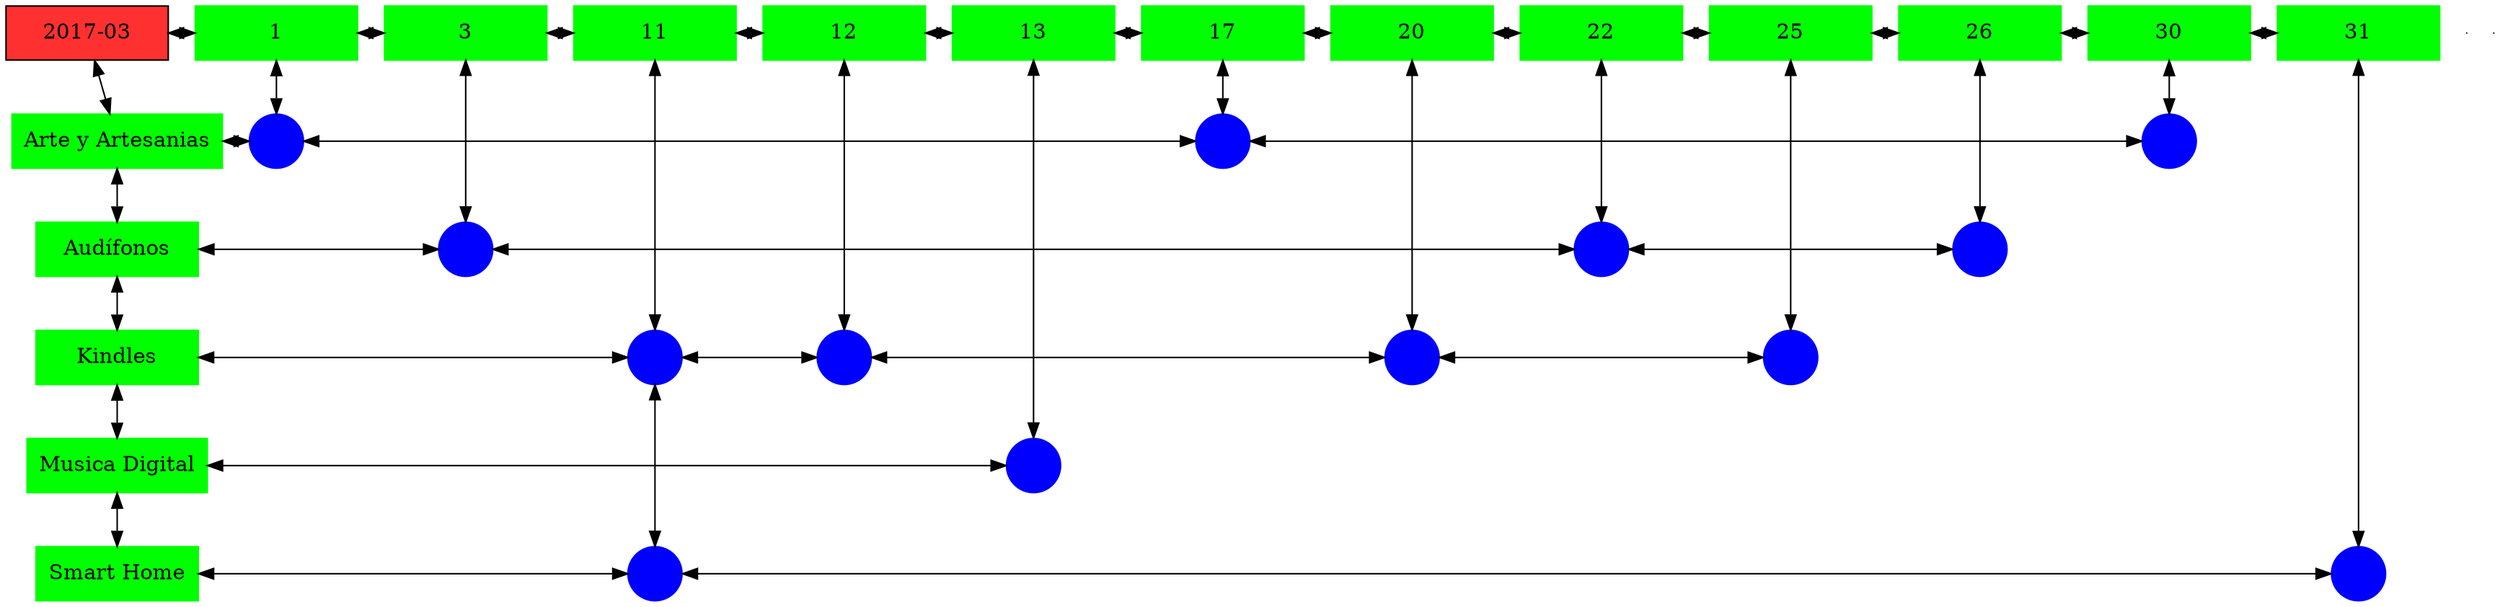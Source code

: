 digraph G{
node[shape="box"];
nodeMt[ label = "2017-03", width = 1.5, style = filled, fillcolor = firebrick1, group = 1 ];
e0[ shape = point, width = 0 ];
e1[ shape = point, width = 0 ];
node0xc00217a230[label="1",color=green,style =filled,width = 1.5 group=1];
nodeMt->node0xc00217a230[dir="both"];
{rank=same;nodeMt;node0xc00217a230;}
node0xc0021378b0[label="3",color=green,style =filled,width = 1.5 group=3];
node0xc00217a230->node0xc0021378b0[dir="both"];
{rank=same;node0xc00217a230;node0xc0021378b0;}
node0xc001f79770[label="11",color=green,style =filled,width = 1.5 group=11];
node0xc0021378b0->node0xc001f79770[dir="both"];
{rank=same;node0xc0021378b0;node0xc001f79770;}
node0xc001f66e60[label="12",color=green,style =filled,width = 1.5 group=12];
node0xc001f79770->node0xc001f66e60[dir="both"];
{rank=same;node0xc001f79770;node0xc001f66e60;}
node0xc001fdee60[label="13",color=green,style =filled,width = 1.5 group=13];
node0xc001f66e60->node0xc001fdee60[dir="both"];
{rank=same;node0xc001f66e60;node0xc001fdee60;}
node0xc001e97130[label="17",color=green,style =filled,width = 1.5 group=17];
node0xc001fdee60->node0xc001e97130[dir="both"];
{rank=same;node0xc001fdee60;node0xc001e97130;}
node0xc0022bc6e0[label="20",color=green,style =filled,width = 1.5 group=20];
node0xc001e97130->node0xc0022bc6e0[dir="both"];
{rank=same;node0xc001e97130;node0xc0022bc6e0;}
node0xc0020d50e0[label="22",color=green,style =filled,width = 1.5 group=22];
node0xc0022bc6e0->node0xc0020d50e0[dir="both"];
{rank=same;node0xc0022bc6e0;node0xc0020d50e0;}
node0xc0022f65f0[label="25",color=green,style =filled,width = 1.5 group=25];
node0xc0020d50e0->node0xc0022f65f0[dir="both"];
{rank=same;node0xc0020d50e0;node0xc0022f65f0;}
node0xc002223400[label="26",color=green,style =filled,width = 1.5 group=26];
node0xc0022f65f0->node0xc002223400[dir="both"];
{rank=same;node0xc0022f65f0;node0xc002223400;}
node0xc001f3f8b0[label="30",color=green,style =filled,width = 1.5 group=30];
node0xc002223400->node0xc001f3f8b0[dir="both"];
{rank=same;node0xc002223400;node0xc001f3f8b0;}
node0xc001ecadc0[label="31",color=green,style =filled,width = 1.5 group=31];
node0xc001f3f8b0->node0xc001ecadc0[dir="both"];
{rank=same;node0xc001f3f8b0;node0xc001ecadc0;}
node0xc001e970e0[label="Arte y Artesanias",color=green,style =filled width = 1.5 group=1];
node0xc00216da80[label="",color=blue,style =filled, width = 0.5 group=1 shape=circle];
node0xc001e970e0->node0xc00216da80[dir="both"];
{rank=same;node0xc001e970e0;node0xc00216da80;}
node0xc001e8b880[label="",color=blue,style =filled, width = 0.5 group=17 shape=circle];
node0xc00216da80->node0xc001e8b880[dir="both"];
{rank=same;node0xc001e8b880;node0xc00216da80;}
node0xc001f40980[label="",color=blue,style =filled, width = 0.5 group=30 shape=circle];
node0xc001e8b880->node0xc001f40980[dir="both"];
{rank=same;node0xc001f40980;node0xc001e8b880;}
node0xc0020d5090[label="Audífonos",color=green,style =filled width = 1.5 group=1];
node0xc00213e700[label="",color=blue,style =filled, width = 0.5 group=3 shape=circle];
node0xc0020d5090->node0xc00213e700[dir="both"];
{rank=same;node0xc0020d5090;node0xc00213e700;}
node0xc0020d8c00[label="",color=blue,style =filled, width = 0.5 group=22 shape=circle];
node0xc00213e700->node0xc0020d8c00[dir="both"];
{rank=same;node0xc0020d8c00;node0xc00213e700;}
node0xc002232480[label="",color=blue,style =filled, width = 0.5 group=26 shape=circle];
node0xc0020d8c00->node0xc002232480[dir="both"];
{rank=same;node0xc002232480;node0xc0020d8c00;}
node0xc001f66e10[label="Kindles",color=green,style =filled width = 1.5 group=1];
node0xc0022c7a80[label="",color=blue,style =filled, width = 0.5 group=11 shape=circle];
node0xc001f66e10->node0xc0022c7a80[dir="both"];
{rank=same;node0xc001f66e10;node0xc0022c7a80;}
node0xc002270500[label="",color=blue,style =filled, width = 0.5 group=12 shape=circle];
node0xc0022c7a80->node0xc002270500[dir="both"];
{rank=same;node0xc002270500;node0xc0022c7a80;}
node0xc0022b1800[label="",color=blue,style =filled, width = 0.5 group=20 shape=circle];
node0xc002270500->node0xc0022b1800[dir="both"];
{rank=same;node0xc0022b1800;node0xc002270500;}
node0xc0022f0d00[label="",color=blue,style =filled, width = 0.5 group=25 shape=circle];
node0xc0022b1800->node0xc0022f0d00[dir="both"];
{rank=same;node0xc0022f0d00;node0xc0022b1800;}
node0xc001fdee10[label="Musica Digital",color=green,style =filled width = 1.5 group=1];
node0xc001fdcc00[label="",color=blue,style =filled, width = 0.5 group=13 shape=circle];
node0xc001fdee10->node0xc001fdcc00[dir="both"];
{rank=same;node0xc001fdee10;node0xc001fdcc00;}
node0xc001ecad70[label="Smart Home",color=green,style =filled width = 1.5 group=1];
node0xc001f71980[label="",color=blue,style =filled, width = 0.5 group=11 shape=circle];
node0xc001ecad70->node0xc001f71980[dir="both"];
{rank=same;node0xc001ecad70;node0xc001f71980;}
node0xc001ed2280[label="",color=blue,style =filled, width = 0.5 group=31 shape=circle];
node0xc001f71980->node0xc001ed2280[dir="both"];
{rank=same;node0xc001ed2280;node0xc001f71980;}
node0xc00217a230->node0xc00216da80[dir="both"];
node0xc0021378b0->node0xc00213e700[dir="both"];
node0xc001f79770->node0xc0022c7a80[dir="both"];
node0xc0022c7a80->node0xc001f71980[dir="both"];
node0xc001f66e60->node0xc002270500[dir="both"];
node0xc001fdee60->node0xc001fdcc00[dir="both"];
node0xc001e97130->node0xc001e8b880[dir="both"];
node0xc0022bc6e0->node0xc0022b1800[dir="both"];
node0xc0020d50e0->node0xc0020d8c00[dir="both"];
node0xc0022f65f0->node0xc0022f0d00[dir="both"];
node0xc002223400->node0xc002232480[dir="both"];
node0xc001f3f8b0->node0xc001f40980[dir="both"];
node0xc001ecadc0->node0xc001ed2280[dir="both"];
nodeMt->node0xc001e970e0[dir="both"];
node0xc001e970e0->node0xc0020d5090[dir="both"];
node0xc0020d5090->node0xc001f66e10[dir="both"];
node0xc001f66e10->node0xc001fdee10[dir="both"];
node0xc001fdee10->node0xc001ecad70[dir="both"];
}
